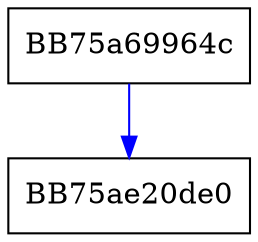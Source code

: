 digraph GetOriginalTaintReason {
  node [shape="box"];
  graph [splines=ortho];
  BB75a69964c -> BB75ae20de0 [color="blue"];
}